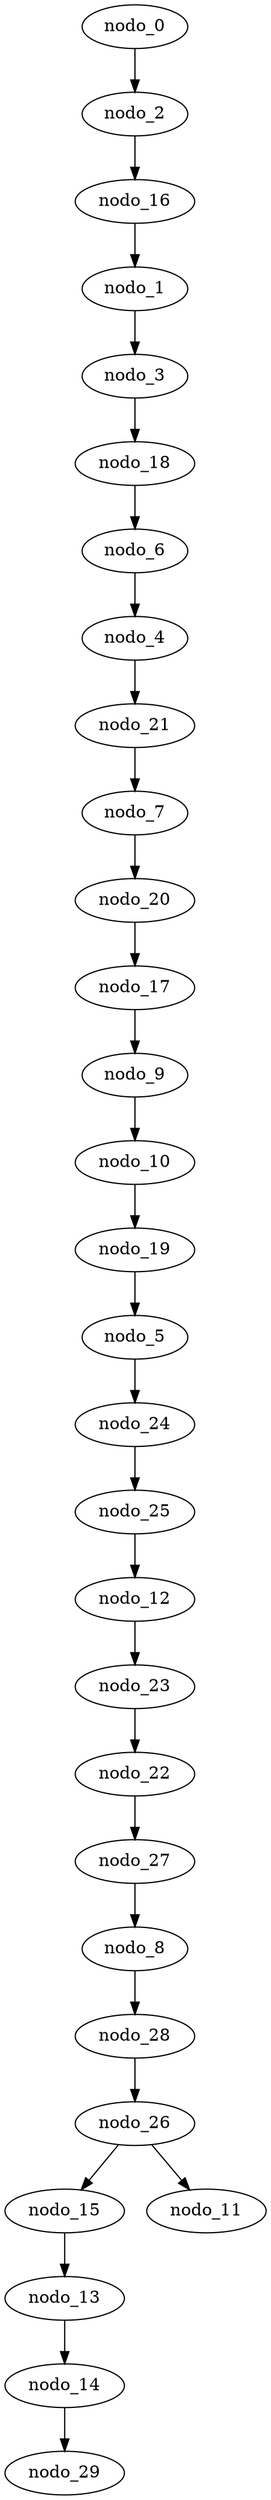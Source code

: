 digraph gen_erdos_ren_30_dfs_r {
  nodo_16 -> nodo_1;
  nodo_10 -> nodo_19;
  nodo_28 -> nodo_26;
  nodo_25 -> nodo_12;
  nodo_18 -> nodo_6;
  nodo_19 -> nodo_5;
  nodo_2 -> nodo_16;
  nodo_20 -> nodo_17;
  nodo_15 -> nodo_13;
  nodo_5 -> nodo_24;
  nodo_12 -> nodo_23;
  nodo_7 -> nodo_20;
  nodo_21 -> nodo_7;
  nodo_26 -> nodo_11;
  nodo_0 -> nodo_2;
  nodo_1 -> nodo_3;
  nodo_26 -> nodo_15;
  nodo_23 -> nodo_22;
  nodo_14 -> nodo_29;
  nodo_27 -> nodo_8;
  nodo_3 -> nodo_18;
  nodo_6 -> nodo_4;
  nodo_13 -> nodo_14;
  nodo_4 -> nodo_21;
  nodo_17 -> nodo_9;
  nodo_8 -> nodo_28;
  nodo_24 -> nodo_25;
  nodo_22 -> nodo_27;
  nodo_9 -> nodo_10;
}